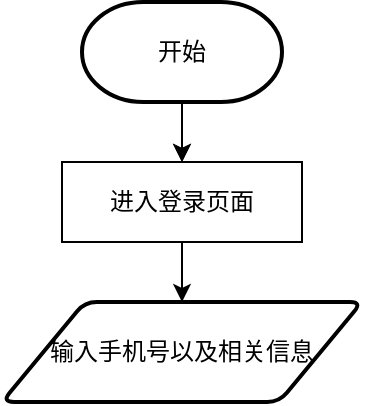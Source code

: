 <mxfile version="26.0.11">
  <diagram name="第 1 页" id="aXCf6BzW8M_fI4Hq0Mss">
    <mxGraphModel dx="1562" dy="818" grid="1" gridSize="10" guides="1" tooltips="1" connect="1" arrows="1" fold="1" page="1" pageScale="1" pageWidth="827" pageHeight="1169" math="0" shadow="0">
      <root>
        <mxCell id="0" />
        <mxCell id="1" parent="0" />
        <mxCell id="PFT40h1vqoYcBrGzIwru-4" style="edgeStyle=orthogonalEdgeStyle;rounded=0;orthogonalLoop=1;jettySize=auto;html=1;exitX=0.5;exitY=1;exitDx=0;exitDy=0;entryX=0.5;entryY=0;entryDx=0;entryDy=0;" parent="1" target="PFT40h1vqoYcBrGzIwru-2" edge="1">
          <mxGeometry relative="1" as="geometry">
            <mxPoint x="320" y="82" as="sourcePoint" />
          </mxGeometry>
        </mxCell>
        <mxCell id="ARnbIlMLo6GgX88KTdsv-5" value="" style="edgeStyle=orthogonalEdgeStyle;rounded=0;orthogonalLoop=1;jettySize=auto;html=1;" edge="1" parent="1" source="PFT40h1vqoYcBrGzIwru-2" target="ARnbIlMLo6GgX88KTdsv-4">
          <mxGeometry relative="1" as="geometry" />
        </mxCell>
        <mxCell id="PFT40h1vqoYcBrGzIwru-2" value="进入登录页面" style="rounded=0;whiteSpace=wrap;html=1;" parent="1" vertex="1">
          <mxGeometry x="260" y="112" width="120" height="40" as="geometry" />
        </mxCell>
        <mxCell id="ARnbIlMLo6GgX88KTdsv-2" value="" style="edgeStyle=orthogonalEdgeStyle;rounded=0;orthogonalLoop=1;jettySize=auto;html=1;" edge="1" parent="1" source="ARnbIlMLo6GgX88KTdsv-1" target="PFT40h1vqoYcBrGzIwru-2">
          <mxGeometry relative="1" as="geometry" />
        </mxCell>
        <mxCell id="ARnbIlMLo6GgX88KTdsv-1" value="开始" style="strokeWidth=2;html=1;shape=mxgraph.flowchart.terminator;whiteSpace=wrap;" vertex="1" parent="1">
          <mxGeometry x="270" y="32" width="100" height="50" as="geometry" />
        </mxCell>
        <mxCell id="ARnbIlMLo6GgX88KTdsv-4" value="输入手机号以及相关信息" style="shape=parallelogram;html=1;strokeWidth=2;perimeter=parallelogramPerimeter;whiteSpace=wrap;rounded=1;arcSize=12;size=0.23;" vertex="1" parent="1">
          <mxGeometry x="230" y="182" width="180" height="50" as="geometry" />
        </mxCell>
      </root>
    </mxGraphModel>
  </diagram>
</mxfile>
